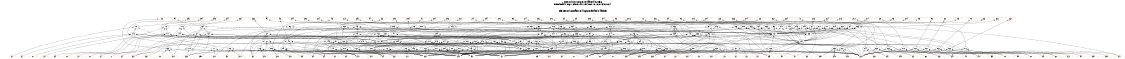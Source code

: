 # Network structure generated by ABC

digraph network {
size = "7.5,10";
center = true;
edge [dir = back];

{
  node [shape = plaintext];
  edge [style = invis];
  LevelTitle1 [label=""];
  LevelTitle2 [label=""];
  Level5 [label = ""];
  Level4 [label = ""];
  Level3 [label = ""];
  Level2 [label = ""];
  Level1 [label = ""];
  Level0 [label = ""];
  LevelTitle1 ->  LevelTitle2 ->  Level5 ->  Level4 ->  Level3 ->  Level2 ->  Level1 ->  Level0;
}

{
  rank = same;
  LevelTitle1;
  title1 [shape=plaintext,
          fontsize=20,
          fontname = "Times-Roman",
          label="Network structure visualized by ABC\nBenchmark \"top\". Time was Wed Oct 16 16:07:33 2024. "
         ];
}

{
  rank = same;
  LevelTitle2;
  title2 [shape=plaintext,
          fontsize=18,
          fontname = "Times-Roman",
          label="The network contains 134 logic nodes and 0 latches.\n"
         ];
}

{
  rank = same;
  Level5;
  Node86 [label = "pc3", shape = invtriangle, color = coral, fillcolor = coral];
  Node87 [label = "pd4", shape = invtriangle, color = coral, fillcolor = coral];
  Node88 [label = "pb3", shape = invtriangle, color = coral, fillcolor = coral];
  Node89 [label = "pe4", shape = invtriangle, color = coral, fillcolor = coral];
  Node90 [label = "pa3", shape = invtriangle, color = coral, fillcolor = coral];
  Node91 [label = "pf4", shape = invtriangle, color = coral, fillcolor = coral];
  Node92 [label = "pg4", shape = invtriangle, color = coral, fillcolor = coral];
  Node93 [label = "pg3", shape = invtriangle, color = coral, fillcolor = coral];
  Node94 [label = "pa4", shape = invtriangle, color = coral, fillcolor = coral];
  Node95 [label = "pf3", shape = invtriangle, color = coral, fillcolor = coral];
  Node96 [label = "pb4", shape = invtriangle, color = coral, fillcolor = coral];
  Node97 [label = "pe3", shape = invtriangle, color = coral, fillcolor = coral];
  Node98 [label = "pc4", shape = invtriangle, color = coral, fillcolor = coral];
  Node99 [label = "pd3", shape = invtriangle, color = coral, fillcolor = coral];
  Node100 [label = "pj2", shape = invtriangle, color = coral, fillcolor = coral];
  Node101 [label = "pk3", shape = invtriangle, color = coral, fillcolor = coral];
  Node102 [label = "pl4", shape = invtriangle, color = coral, fillcolor = coral];
  Node103 [label = "pj3", shape = invtriangle, color = coral, fillcolor = coral];
  Node104 [label = "pk2", shape = invtriangle, color = coral, fillcolor = coral];
  Node105 [label = "pm4", shape = invtriangle, color = coral, fillcolor = coral];
  Node106 [label = "pi3", shape = invtriangle, color = coral, fillcolor = coral];
  Node107 [label = "pn4", shape = invtriangle, color = coral, fillcolor = coral];
  Node108 [label = "ph3", shape = invtriangle, color = coral, fillcolor = coral];
  Node109 [label = "pi2", shape = invtriangle, color = coral, fillcolor = coral];
  Node110 [label = "po4", shape = invtriangle, color = coral, fillcolor = coral];
  Node111 [label = "ph4", shape = invtriangle, color = coral, fillcolor = coral];
  Node112 [label = "pn2", shape = invtriangle, color = coral, fillcolor = coral];
  Node113 [label = "po3", shape = invtriangle, color = coral, fillcolor = coral];
  Node114 [label = "pi4", shape = invtriangle, color = coral, fillcolor = coral];
  Node115 [label = "pn3", shape = invtriangle, color = coral, fillcolor = coral];
  Node116 [label = "po2", shape = invtriangle, color = coral, fillcolor = coral];
  Node117 [label = "pj4", shape = invtriangle, color = coral, fillcolor = coral];
  Node118 [label = "pl2", shape = invtriangle, color = coral, fillcolor = coral];
  Node119 [label = "pm3", shape = invtriangle, color = coral, fillcolor = coral];
  Node120 [label = "pk4", shape = invtriangle, color = coral, fillcolor = coral];
  Node121 [label = "pl3", shape = invtriangle, color = coral, fillcolor = coral];
  Node122 [label = "pm2", shape = invtriangle, color = coral, fillcolor = coral];
  Node123 [label = "pr2", shape = invtriangle, color = coral, fillcolor = coral];
  Node124 [label = "ps3", shape = invtriangle, color = coral, fillcolor = coral];
  Node125 [label = "pt4", shape = invtriangle, color = coral, fillcolor = coral];
  Node126 [label = "pr3", shape = invtriangle, color = coral, fillcolor = coral];
  Node127 [label = "ps2", shape = invtriangle, color = coral, fillcolor = coral];
  Node128 [label = "pu4", shape = invtriangle, color = coral, fillcolor = coral];
  Node129 [label = "pp2", shape = invtriangle, color = coral, fillcolor = coral];
  Node130 [label = "pq3", shape = invtriangle, color = coral, fillcolor = coral];
  Node131 [label = "pv4", shape = invtriangle, color = coral, fillcolor = coral];
  Node132 [label = "pp3", shape = invtriangle, color = coral, fillcolor = coral];
  Node133 [label = "pq2", shape = invtriangle, color = coral, fillcolor = coral];
  Node134 [label = "pp4", shape = invtriangle, color = coral, fillcolor = coral];
  Node135 [label = "pv2", shape = invtriangle, color = coral, fillcolor = coral];
  Node136 [label = "pw3", shape = invtriangle, color = coral, fillcolor = coral];
  Node137 [label = "pq4", shape = invtriangle, color = coral, fillcolor = coral];
  Node138 [label = "pv3", shape = invtriangle, color = coral, fillcolor = coral];
  Node139 [label = "pw2", shape = invtriangle, color = coral, fillcolor = coral];
  Node140 [label = "pr4", shape = invtriangle, color = coral, fillcolor = coral];
  Node141 [label = "pt2", shape = invtriangle, color = coral, fillcolor = coral];
  Node142 [label = "pu3", shape = invtriangle, color = coral, fillcolor = coral];
  Node143 [label = "ps4", shape = invtriangle, color = coral, fillcolor = coral];
  Node144 [label = "pt3", shape = invtriangle, color = coral, fillcolor = coral];
  Node145 [label = "pu2", shape = invtriangle, color = coral, fillcolor = coral];
  Node146 [label = "pz2", shape = invtriangle, color = coral, fillcolor = coral];
  Node147 [label = "pz3", shape = invtriangle, color = coral, fillcolor = coral];
  Node148 [label = "px2", shape = invtriangle, color = coral, fillcolor = coral];
  Node149 [label = "py3", shape = invtriangle, color = coral, fillcolor = coral];
  Node150 [label = "px3", shape = invtriangle, color = coral, fillcolor = coral];
  Node151 [label = "py2", shape = invtriangle, color = coral, fillcolor = coral];
}

{
  rank = same;
  Level4;
  Node154 [label = "154\n", shape = ellipse];
  Node172 [label = "172\n", shape = ellipse];
  Node176 [label = "176\n", shape = ellipse];
  Node178 [label = "178\n", shape = ellipse];
  Node184 [label = "184\n", shape = ellipse];
  Node192 [label = "192\n", shape = ellipse];
  Node193 [label = "193\n", shape = ellipse];
  Node202 [label = "202\n", shape = ellipse];
  Node205 [label = "205\n", shape = ellipse];
  Node208 [label = "208\n", shape = ellipse];
  Node218 [label = "218\n", shape = ellipse];
  Node220 [label = "220\n", shape = ellipse];
  Node223 [label = "223\n", shape = ellipse];
  Node230 [label = "230\n", shape = ellipse];
  Node233 [label = "233\n", shape = ellipse];
  Node234 [label = "234\n", shape = ellipse];
  Node236 [label = "236\n", shape = ellipse];
  Node238 [label = "238\n", shape = ellipse];
  Node241 [label = "241\n", shape = ellipse];
  Node243 [label = "243\n", shape = ellipse];
  Node245 [label = "245\n", shape = ellipse];
  Node246 [label = "246\n", shape = ellipse];
  Node249 [label = "249\n", shape = ellipse];
  Node251 [label = "251\n", shape = ellipse];
  Node253 [label = "253\n", shape = ellipse];
  Node254 [label = "254\n", shape = ellipse];
  Node255 [label = "255\n", shape = ellipse];
  Node258 [label = "258\n", shape = ellipse];
  Node264 [label = "264\n", shape = ellipse];
  Node265 [label = "265\n", shape = ellipse];
  Node271 [label = "271\n", shape = ellipse];
  Node273 [label = "273\n", shape = ellipse];
  Node277 [label = "277\n", shape = ellipse];
  Node278 [label = "278\n", shape = ellipse];
  Node279 [label = "279\n", shape = ellipse];
  Node282 [label = "282\n", shape = ellipse];
  Node284 [label = "284\n", shape = ellipse];
  Node285 [label = "285\n", shape = ellipse];
}

{
  rank = same;
  Level3;
  Node155 [label = "155\n", shape = ellipse];
  Node164 [label = "164\n", shape = ellipse];
  Node167 [label = "167\n", shape = ellipse];
  Node173 [label = "173\n", shape = ellipse];
  Node177 [label = "177\n", shape = ellipse];
  Node179 [label = "179\n", shape = ellipse];
  Node180 [label = "180\n", shape = ellipse];
  Node185 [label = "185\n", shape = ellipse];
  Node187 [label = "187\n", shape = ellipse];
  Node194 [label = "194\n", shape = ellipse];
  Node197 [label = "197\n", shape = ellipse];
  Node206 [label = "206\n", shape = ellipse];
  Node209 [label = "209\n", shape = ellipse];
  Node224 [label = "224\n", shape = ellipse];
  Node231 [label = "231\n", shape = ellipse];
  Node235 [label = "235\n", shape = ellipse];
  Node239 [label = "239\n", shape = ellipse];
  Node242 [label = "242\n", shape = ellipse];
  Node247 [label = "247\n", shape = ellipse];
  Node256 [label = "256\n", shape = ellipse];
  Node259 [label = "259\n", shape = ellipse];
  Node266 [label = "266\n", shape = ellipse];
  Node268 [label = "268\n", shape = ellipse];
  Node274 [label = "274\n", shape = ellipse];
}

{
  rank = same;
  Level2;
  Node156 [label = "156\n", shape = ellipse];
  Node160 [label = "160\n", shape = ellipse];
  Node161 [label = "161\n", shape = ellipse];
  Node165 [label = "165\n", shape = ellipse];
  Node168 [label = "168\n", shape = ellipse];
  Node174 [label = "174\n", shape = ellipse];
  Node181 [label = "181\n", shape = ellipse];
  Node186 [label = "186\n", shape = ellipse];
  Node189 [label = "189\n", shape = ellipse];
  Node190 [label = "190\n", shape = ellipse];
  Node195 [label = "195\n", shape = ellipse];
  Node198 [label = "198\n", shape = ellipse];
  Node210 [label = "210\n", shape = ellipse];
  Node214 [label = "214\n", shape = ellipse];
  Node215 [label = "215\n", shape = ellipse];
  Node221 [label = "221\n", shape = ellipse];
  Node225 [label = "225\n", shape = ellipse];
  Node226 [label = "226\n", shape = ellipse];
  Node227 [label = "227\n", shape = ellipse];
  Node229 [label = "229\n", shape = ellipse];
  Node240 [label = "240\n", shape = ellipse];
  Node248 [label = "248\n", shape = ellipse];
  Node260 [label = "260\n", shape = ellipse];
  Node261 [label = "261\n", shape = ellipse];
  Node262 [label = "262\n", shape = ellipse];
  Node267 [label = "267\n", shape = ellipse];
  Node269 [label = "269\n", shape = ellipse];
  Node275 [label = "275\n", shape = ellipse];
}

{
  rank = same;
  Level1;
  Node153 [label = "153\n", shape = ellipse];
  Node157 [label = "157\n", shape = ellipse];
  Node158 [label = "158\n", shape = ellipse];
  Node159 [label = "159\n", shape = ellipse];
  Node162 [label = "162\n", shape = ellipse];
  Node163 [label = "163\n", shape = ellipse];
  Node166 [label = "166\n", shape = ellipse];
  Node169 [label = "169\n", shape = ellipse];
  Node170 [label = "170\n", shape = ellipse];
  Node171 [label = "171\n", shape = ellipse];
  Node175 [label = "175\n", shape = ellipse];
  Node182 [label = "182\n", shape = ellipse];
  Node183 [label = "183\n", shape = ellipse];
  Node188 [label = "188\n", shape = ellipse];
  Node191 [label = "191\n", shape = ellipse];
  Node196 [label = "196\n", shape = ellipse];
  Node199 [label = "199\n", shape = ellipse];
  Node200 [label = "200\n", shape = ellipse];
  Node201 [label = "201\n", shape = ellipse];
  Node203 [label = "203\n", shape = ellipse];
  Node204 [label = "204\n", shape = ellipse];
  Node207 [label = "207\n", shape = ellipse];
  Node211 [label = "211\n", shape = ellipse];
  Node212 [label = "212\n", shape = ellipse];
  Node213 [label = "213\n", shape = ellipse];
  Node216 [label = "216\n", shape = ellipse];
  Node217 [label = "217\n", shape = ellipse];
  Node219 [label = "219\n", shape = ellipse];
  Node222 [label = "222\n", shape = ellipse];
  Node228 [label = "228\n", shape = ellipse];
  Node232 [label = "232\n", shape = ellipse];
  Node237 [label = "237\n", shape = ellipse];
  Node244 [label = "244\n", shape = ellipse];
  Node250 [label = "250\n", shape = ellipse];
  Node252 [label = "252\n", shape = ellipse];
  Node257 [label = "257\n", shape = ellipse];
  Node263 [label = "263\n", shape = ellipse];
  Node270 [label = "270\n", shape = ellipse];
  Node272 [label = "272\n", shape = ellipse];
  Node276 [label = "276\n", shape = ellipse];
  Node280 [label = "280\n", shape = ellipse];
  Node281 [label = "281\n", shape = ellipse];
  Node283 [label = "283\n", shape = ellipse];
  Node286 [label = "286\n", shape = ellipse];
}

{
  rank = same;
  Level0;
  Node1 [label = "pa1", shape = triangle, color = coral, fillcolor = coral];
  Node2 [label = "pb2", shape = triangle, color = coral, fillcolor = coral];
  Node3 [label = "pp", shape = triangle, color = coral, fillcolor = coral];
  Node4 [label = "pa0", shape = triangle, color = coral, fillcolor = coral];
  Node5 [label = "pc2", shape = triangle, color = coral, fillcolor = coral];
  Node6 [label = "pq", shape = triangle, color = coral, fillcolor = coral];
  Node7 [label = "pb0", shape = triangle, color = coral, fillcolor = coral];
  Node8 [label = "pc1", shape = triangle, color = coral, fillcolor = coral];
  Node9 [label = "pr", shape = triangle, color = coral, fillcolor = coral];
  Node10 [label = "pa2", shape = triangle, color = coral, fillcolor = coral];
  Node11 [label = "pb1", shape = triangle, color = coral, fillcolor = coral];
  Node12 [label = "pc0", shape = triangle, color = coral, fillcolor = coral];
  Node13 [label = "ps", shape = triangle, color = coral, fillcolor = coral];
  Node14 [label = "pd0", shape = triangle, color = coral, fillcolor = coral];
  Node15 [label = "pe1", shape = triangle, color = coral, fillcolor = coral];
  Node16 [label = "pf2", shape = triangle, color = coral, fillcolor = coral];
  Node17 [label = "pt", shape = triangle, color = coral, fillcolor = coral];
  Node18 [label = "pd1", shape = triangle, color = coral, fillcolor = coral];
  Node19 [label = "pe0", shape = triangle, color = coral, fillcolor = coral];
  Node20 [label = "pg2", shape = triangle, color = coral, fillcolor = coral];
  Node21 [label = "pu", shape = triangle, color = coral, fillcolor = coral];
  Node22 [label = "pd2", shape = triangle, color = coral, fillcolor = coral];
  Node23 [label = "pf0", shape = triangle, color = coral, fillcolor = coral];
  Node24 [label = "pg1", shape = triangle, color = coral, fillcolor = coral];
  Node25 [label = "pv", shape = triangle, color = coral, fillcolor = coral];
  Node26 [label = "pe2", shape = triangle, color = coral, fillcolor = coral];
  Node27 [label = "pf1", shape = triangle, color = coral, fillcolor = coral];
  Node28 [label = "pg0", shape = triangle, color = coral, fillcolor = coral];
  Node29 [label = "pw", shape = triangle, color = coral, fillcolor = coral];
  Node30 [label = "ph0", shape = triangle, color = coral, fillcolor = coral];
  Node31 [label = "pi1", shape = triangle, color = coral, fillcolor = coral];
  Node32 [label = "px", shape = triangle, color = coral, fillcolor = coral];
  Node33 [label = "ph1", shape = triangle, color = coral, fillcolor = coral];
  Node34 [label = "pi0", shape = triangle, color = coral, fillcolor = coral];
  Node35 [label = "py", shape = triangle, color = coral, fillcolor = coral];
  Node36 [label = "ph2", shape = triangle, color = coral, fillcolor = coral];
  Node37 [label = "pj0", shape = triangle, color = coral, fillcolor = coral];
  Node38 [label = "pk1", shape = triangle, color = coral, fillcolor = coral];
  Node39 [label = "pz", shape = triangle, color = coral, fillcolor = coral];
  Node40 [label = "pj1", shape = triangle, color = coral, fillcolor = coral];
  Node41 [label = "pk0", shape = triangle, color = coral, fillcolor = coral];
  Node42 [label = "pl0", shape = triangle, color = coral, fillcolor = coral];
  Node43 [label = "pm1", shape = triangle, color = coral, fillcolor = coral];
  Node44 [label = "pl1", shape = triangle, color = coral, fillcolor = coral];
  Node45 [label = "pm0", shape = triangle, color = coral, fillcolor = coral];
  Node46 [label = "pn0", shape = triangle, color = coral, fillcolor = coral];
  Node47 [label = "po1", shape = triangle, color = coral, fillcolor = coral];
  Node48 [label = "pn1", shape = triangle, color = coral, fillcolor = coral];
  Node49 [label = "po0", shape = triangle, color = coral, fillcolor = coral];
  Node50 [label = "pp0", shape = triangle, color = coral, fillcolor = coral];
  Node51 [label = "pq1", shape = triangle, color = coral, fillcolor = coral];
  Node52 [label = "pa", shape = triangle, color = coral, fillcolor = coral];
  Node53 [label = "pp1", shape = triangle, color = coral, fillcolor = coral];
  Node54 [label = "pq0", shape = triangle, color = coral, fillcolor = coral];
  Node55 [label = "pb", shape = triangle, color = coral, fillcolor = coral];
  Node56 [label = "pr0", shape = triangle, color = coral, fillcolor = coral];
  Node57 [label = "ps1", shape = triangle, color = coral, fillcolor = coral];
  Node58 [label = "pr1", shape = triangle, color = coral, fillcolor = coral];
  Node59 [label = "ps0", shape = triangle, color = coral, fillcolor = coral];
  Node60 [label = "pd", shape = triangle, color = coral, fillcolor = coral];
  Node61 [label = "pt0", shape = triangle, color = coral, fillcolor = coral];
  Node62 [label = "pu1", shape = triangle, color = coral, fillcolor = coral];
  Node63 [label = "pe", shape = triangle, color = coral, fillcolor = coral];
  Node64 [label = "pt1", shape = triangle, color = coral, fillcolor = coral];
  Node65 [label = "pu0", shape = triangle, color = coral, fillcolor = coral];
  Node66 [label = "pf", shape = triangle, color = coral, fillcolor = coral];
  Node67 [label = "pv0", shape = triangle, color = coral, fillcolor = coral];
  Node68 [label = "pw1", shape = triangle, color = coral, fillcolor = coral];
  Node69 [label = "pg", shape = triangle, color = coral, fillcolor = coral];
  Node70 [label = "pv1", shape = triangle, color = coral, fillcolor = coral];
  Node71 [label = "pw0", shape = triangle, color = coral, fillcolor = coral];
  Node72 [label = "ph", shape = triangle, color = coral, fillcolor = coral];
  Node73 [label = "px0", shape = triangle, color = coral, fillcolor = coral];
  Node74 [label = "py1", shape = triangle, color = coral, fillcolor = coral];
  Node75 [label = "pi", shape = triangle, color = coral, fillcolor = coral];
  Node76 [label = "px1", shape = triangle, color = coral, fillcolor = coral];
  Node77 [label = "py0", shape = triangle, color = coral, fillcolor = coral];
  Node78 [label = "pj", shape = triangle, color = coral, fillcolor = coral];
  Node79 [label = "pz0", shape = triangle, color = coral, fillcolor = coral];
  Node80 [label = "pk", shape = triangle, color = coral, fillcolor = coral];
  Node81 [label = "pz1", shape = triangle, color = coral, fillcolor = coral];
  Node82 [label = "pl", shape = triangle, color = coral, fillcolor = coral];
  Node83 [label = "pm", shape = triangle, color = coral, fillcolor = coral];
  Node84 [label = "pn", shape = triangle, color = coral, fillcolor = coral];
  Node85 [label = "po", shape = triangle, color = coral, fillcolor = coral];
}

title1 -> title2 [style = invis];
title2 -> Node86 [style = invis];
title2 -> Node87 [style = invis];
title2 -> Node88 [style = invis];
title2 -> Node89 [style = invis];
title2 -> Node90 [style = invis];
title2 -> Node91 [style = invis];
title2 -> Node92 [style = invis];
title2 -> Node93 [style = invis];
title2 -> Node94 [style = invis];
title2 -> Node95 [style = invis];
title2 -> Node96 [style = invis];
title2 -> Node97 [style = invis];
title2 -> Node98 [style = invis];
title2 -> Node99 [style = invis];
title2 -> Node100 [style = invis];
title2 -> Node101 [style = invis];
title2 -> Node102 [style = invis];
title2 -> Node103 [style = invis];
title2 -> Node104 [style = invis];
title2 -> Node105 [style = invis];
title2 -> Node106 [style = invis];
title2 -> Node107 [style = invis];
title2 -> Node108 [style = invis];
title2 -> Node109 [style = invis];
title2 -> Node110 [style = invis];
title2 -> Node111 [style = invis];
title2 -> Node112 [style = invis];
title2 -> Node113 [style = invis];
title2 -> Node114 [style = invis];
title2 -> Node115 [style = invis];
title2 -> Node116 [style = invis];
title2 -> Node117 [style = invis];
title2 -> Node118 [style = invis];
title2 -> Node119 [style = invis];
title2 -> Node120 [style = invis];
title2 -> Node121 [style = invis];
title2 -> Node122 [style = invis];
title2 -> Node123 [style = invis];
title2 -> Node124 [style = invis];
title2 -> Node125 [style = invis];
title2 -> Node126 [style = invis];
title2 -> Node127 [style = invis];
title2 -> Node128 [style = invis];
title2 -> Node129 [style = invis];
title2 -> Node130 [style = invis];
title2 -> Node131 [style = invis];
title2 -> Node132 [style = invis];
title2 -> Node133 [style = invis];
title2 -> Node134 [style = invis];
title2 -> Node135 [style = invis];
title2 -> Node136 [style = invis];
title2 -> Node137 [style = invis];
title2 -> Node138 [style = invis];
title2 -> Node139 [style = invis];
title2 -> Node140 [style = invis];
title2 -> Node141 [style = invis];
title2 -> Node142 [style = invis];
title2 -> Node143 [style = invis];
title2 -> Node144 [style = invis];
title2 -> Node145 [style = invis];
title2 -> Node146 [style = invis];
title2 -> Node147 [style = invis];
title2 -> Node148 [style = invis];
title2 -> Node149 [style = invis];
title2 -> Node150 [style = invis];
title2 -> Node151 [style = invis];
Node86 -> Node87 [style = invis];
Node87 -> Node88 [style = invis];
Node88 -> Node89 [style = invis];
Node89 -> Node90 [style = invis];
Node90 -> Node91 [style = invis];
Node91 -> Node92 [style = invis];
Node92 -> Node93 [style = invis];
Node93 -> Node94 [style = invis];
Node94 -> Node95 [style = invis];
Node95 -> Node96 [style = invis];
Node96 -> Node97 [style = invis];
Node97 -> Node98 [style = invis];
Node98 -> Node99 [style = invis];
Node99 -> Node100 [style = invis];
Node100 -> Node101 [style = invis];
Node101 -> Node102 [style = invis];
Node102 -> Node103 [style = invis];
Node103 -> Node104 [style = invis];
Node104 -> Node105 [style = invis];
Node105 -> Node106 [style = invis];
Node106 -> Node107 [style = invis];
Node107 -> Node108 [style = invis];
Node108 -> Node109 [style = invis];
Node109 -> Node110 [style = invis];
Node110 -> Node111 [style = invis];
Node111 -> Node112 [style = invis];
Node112 -> Node113 [style = invis];
Node113 -> Node114 [style = invis];
Node114 -> Node115 [style = invis];
Node115 -> Node116 [style = invis];
Node116 -> Node117 [style = invis];
Node117 -> Node118 [style = invis];
Node118 -> Node119 [style = invis];
Node119 -> Node120 [style = invis];
Node120 -> Node121 [style = invis];
Node121 -> Node122 [style = invis];
Node122 -> Node123 [style = invis];
Node123 -> Node124 [style = invis];
Node124 -> Node125 [style = invis];
Node125 -> Node126 [style = invis];
Node126 -> Node127 [style = invis];
Node127 -> Node128 [style = invis];
Node128 -> Node129 [style = invis];
Node129 -> Node130 [style = invis];
Node130 -> Node131 [style = invis];
Node131 -> Node132 [style = invis];
Node132 -> Node133 [style = invis];
Node133 -> Node134 [style = invis];
Node134 -> Node135 [style = invis];
Node135 -> Node136 [style = invis];
Node136 -> Node137 [style = invis];
Node137 -> Node138 [style = invis];
Node138 -> Node139 [style = invis];
Node139 -> Node140 [style = invis];
Node140 -> Node141 [style = invis];
Node141 -> Node142 [style = invis];
Node142 -> Node143 [style = invis];
Node143 -> Node144 [style = invis];
Node144 -> Node145 [style = invis];
Node145 -> Node146 [style = invis];
Node146 -> Node147 [style = invis];
Node147 -> Node148 [style = invis];
Node148 -> Node149 [style = invis];
Node149 -> Node150 [style = invis];
Node150 -> Node151 [style = invis];
Node86 -> Node153 [style = solid];
Node87 -> Node154 [style = solid];
Node88 -> Node171 [style = solid];
Node89 -> Node172 [style = solid];
Node90 -> Node175 [style = solid];
Node91 -> Node176 [style = solid];
Node92 -> Node178 [style = solid];
Node93 -> Node180 [style = solid];
Node94 -> Node184 [style = solid];
Node95 -> Node190 [style = solid];
Node96 -> Node192 [style = solid];
Node97 -> Node193 [style = solid];
Node98 -> Node202 [style = solid];
Node99 -> Node203 [style = solid];
Node100 -> Node204 [style = solid];
Node101 -> Node205 [style = solid];
Node102 -> Node206 [style = solid];
Node103 -> Node208 [style = solid];
Node104 -> Node194 [style = solid];
Node105 -> Node209 [style = solid];
Node106 -> Node218 [style = solid];
Node107 -> Node219 [style = solid];
Node108 -> Node220 [style = solid];
Node109 -> Node221 [style = solid];
Node110 -> Node223 [style = solid];
Node111 -> Node230 [style = solid];
Node112 -> Node232 [style = solid];
Node113 -> Node233 [style = solid];
Node114 -> Node234 [style = solid];
Node115 -> Node236 [style = solid];
Node116 -> Node237 [style = solid];
Node117 -> Node238 [style = solid];
Node118 -> Node240 [style = solid];
Node119 -> Node241 [style = solid];
Node120 -> Node242 [style = solid];
Node121 -> Node243 [style = solid];
Node122 -> Node222 [style = solid];
Node123 -> Node244 [style = solid];
Node124 -> Node245 [style = solid];
Node125 -> Node246 [style = solid];
Node126 -> Node249 [style = solid];
Node127 -> Node250 [style = solid];
Node128 -> Node251 [style = solid];
Node129 -> Node252 [style = solid];
Node130 -> Node253 [style = solid];
Node131 -> Node254 [style = solid];
Node132 -> Node255 [style = solid];
Node133 -> Node257 [style = solid];
Node134 -> Node258 [style = solid];
Node135 -> Node263 [style = solid];
Node136 -> Node264 [style = solid];
Node137 -> Node265 [style = solid];
Node138 -> Node271 [style = solid];
Node139 -> Node272 [style = solid];
Node140 -> Node273 [style = solid];
Node141 -> Node276 [style = solid];
Node142 -> Node277 [style = solid];
Node143 -> Node278 [style = solid];
Node144 -> Node279 [style = solid];
Node145 -> Node280 [style = solid];
Node146 -> Node281 [style = solid];
Node147 -> Node282 [style = solid];
Node148 -> Node283 [style = solid];
Node149 -> Node284 [style = solid];
Node150 -> Node285 [style = solid];
Node151 -> Node286 [style = solid];
Node153 -> Node46 [style = solid];
Node153 -> Node50 [style = solid];
Node153 -> Node65 [style = solid];
Node154 -> Node155 [style = solid];
Node154 -> Node164 [style = solid];
Node154 -> Node167 [style = solid];
Node155 -> Node156 [style = solid];
Node155 -> Node160 [style = solid];
Node155 -> Node161 [style = solid];
Node155 -> Node75 [style = solid];
Node156 -> Node157 [style = solid];
Node156 -> Node158 [style = solid];
Node156 -> Node159 [style = solid];
Node156 -> Node74 [style = solid];
Node157 -> Node26 [style = solid];
Node157 -> Node36 [style = solid];
Node158 -> Node2 [style = solid];
Node158 -> Node10 [style = solid];
Node159 -> Node5 [style = solid];
Node159 -> Node55 [style = solid];
Node160 -> Node157 [style = solid];
Node160 -> Node158 [style = solid];
Node160 -> Node159 [style = solid];
Node160 -> Node51 [style = solid];
Node161 -> Node162 [style = solid];
Node161 -> Node163 [style = solid];
Node161 -> Node11 [style = solid];
Node161 -> Node55 [style = solid];
Node162 -> Node10 [style = solid];
Node162 -> Node66 [style = solid];
Node163 -> Node2 [style = solid];
Node163 -> Node5 [style = solid];
Node164 -> Node165 [style = solid];
Node164 -> Node22 [style = solid];
Node164 -> Node53 [style = solid];
Node164 -> Node54 [style = solid];
Node165 -> Node157 [style = solid];
Node165 -> Node158 [style = solid];
Node165 -> Node159 [style = solid];
Node165 -> Node166 [style = solid];
Node166 -> Node16 [style = solid];
Node166 -> Node20 [style = solid];
Node166 -> Node26 [style = solid];
Node166 -> Node36 [style = solid];
Node167 -> Node165 [style = solid];
Node167 -> Node168 [style = solid];
Node167 -> Node170 [style = solid];
Node167 -> Node6 [style = solid];
Node168 -> Node162 [style = solid];
Node168 -> Node169 [style = solid];
Node168 -> Node11 [style = solid];
Node169 -> Node2 [style = solid];
Node169 -> Node5 [style = solid];
Node169 -> Node55 [style = solid];
Node170 -> Node22 [style = solid];
Node170 -> Node53 [style = solid];
Node170 -> Node54 [style = solid];
Node171 -> Node45 [style = solid];
Node171 -> Node50 [style = solid];
Node171 -> Node67 [style = solid];
Node172 -> Node173 [style = solid];
Node172 -> Node168 [style = solid];
Node172 -> Node9 [style = solid];
Node173 -> Node161 [style = solid];
Node173 -> Node174 [style = solid];
Node173 -> Node58 [style = solid];
Node173 -> Node78 [style = solid];
Node174 -> Node157 [style = solid];
Node174 -> Node158 [style = solid];
Node174 -> Node159 [style = solid];
Node175 -> Node42 [style = solid];
Node175 -> Node50 [style = solid];
Node175 -> Node71 [style = solid];
Node176 -> Node177 [style = solid];
Node176 -> Node168 [style = solid];
Node176 -> Node13 [style = solid];
Node177 -> Node161 [style = solid];
Node177 -> Node174 [style = solid];
Node177 -> Node57 [style = solid];
Node177 -> Node80 [style = solid];
Node178 -> Node179 [style = solid];
Node178 -> Node168 [style = solid];
Node178 -> Node17 [style = solid];
Node179 -> Node161 [style = solid];
Node179 -> Node174 [style = solid];
Node179 -> Node64 [style = solid];
Node179 -> Node82 [style = solid];
Node180 -> Node181 [style = solid];
Node180 -> Node183 [style = solid];
Node180 -> Node2 [style = solid];
Node180 -> Node10 [style = solid];
Node181 -> Node182 [style = solid];
Node181 -> Node59 [style = solid];
Node181 -> Node66 [style = solid];
Node181 -> Node69 [style = solid];
Node182 -> Node5 [style = solid];
Node182 -> Node55 [style = solid];
Node183 -> Node55 [style = solid];
Node183 -> Node59 [style = solid];
Node183 -> Node66 [style = solid];
Node183 -> Node69 [style = solid];
Node184 -> Node185 [style = solid];
Node184 -> Node187 [style = solid];
Node184 -> Node189 [style = solid];
Node184 -> Node44 [style = solid];
Node185 -> Node186 [style = solid];
Node185 -> Node56 [style = solid];
Node186 -> Node159 [style = solid];
Node186 -> Node2 [style = solid];
Node186 -> Node10 [style = solid];
Node186 -> Node66 [style = solid];
Node187 -> Node186 [style = solid];
Node187 -> Node188 [style = solid];
Node187 -> Node36 [style = solid];
Node187 -> Node56 [style = solid];
Node188 -> Node16 [style = solid];
Node188 -> Node26 [style = solid];
Node189 -> Node188 [style = solid];
Node189 -> Node20 [style = solid];
Node189 -> Node36 [style = solid];
Node190 -> Node191 [style = solid];
Node190 -> Node52 [style = solid];
Node190 -> Node55 [style = solid];
Node190 -> Node69 [style = solid];
Node191 -> Node5 [style = solid];
Node191 -> Node66 [style = solid];
Node192 -> Node185 [style = solid];
Node192 -> Node187 [style = solid];
Node192 -> Node189 [style = solid];
Node192 -> Node43 [style = solid];
Node193 -> Node194 [style = solid];
Node193 -> Node197 [style = solid];
Node193 -> Node157 [style = solid];
Node193 -> Node54 [style = solid];
Node194 -> Node195 [style = solid];
Node194 -> Node159 [style = solid];
Node194 -> Node196 [style = solid];
Node194 -> Node74 [style = solid];
Node195 -> Node158 [style = solid];
Node195 -> Node53 [style = solid];
Node196 -> Node2 [style = solid];
Node196 -> Node10 [style = solid];
Node197 -> Node198 [style = solid];
Node197 -> Node201 [style = solid];
Node197 -> Node5 [style = solid];
Node197 -> Node55 [style = solid];
Node198 -> Node199 [style = solid];
Node198 -> Node200 [style = solid];
Node198 -> Node10 [style = solid];
Node198 -> Node56 [style = solid];
Node199 -> Node36 [style = solid];
Node199 -> Node59 [style = solid];
Node199 -> Node76 [style = solid];
Node200 -> Node16 [style = solid];
Node200 -> Node20 [style = solid];
Node200 -> Node22 [style = solid];
Node200 -> Node26 [style = solid];
Node201 -> Node2 [style = solid];
Node201 -> Node66 [style = solid];
Node202 -> Node185 [style = solid];
Node202 -> Node187 [style = solid];
Node202 -> Node189 [style = solid];
Node202 -> Node48 [style = solid];
Node203 -> Node49 [style = solid];
Node203 -> Node50 [style = solid];
Node203 -> Node61 [style = solid];
Node204 -> Node2 [style = solid];
Node204 -> Node5 [style = solid];
Node204 -> Node10 [style = solid];
Node204 -> Node55 [style = solid];
Node205 -> Node187 [style = solid];
Node205 -> Node67 [style = solid];
Node206 -> Node186 [style = solid];
Node206 -> Node207 [style = solid];
Node206 -> Node16 [style = solid];
Node206 -> Node26 [style = solid];
Node207 -> Node20 [style = solid];
Node207 -> Node22 [style = solid];
Node207 -> Node36 [style = solid];
Node208 -> Node187 [style = solid];
Node208 -> Node65 [style = solid];
Node209 -> Node210 [style = solid];
Node209 -> Node214 [style = solid];
Node209 -> Node215 [style = solid];
Node209 -> Node166 [style = solid];
Node210 -> Node157 [style = solid];
Node210 -> Node211 [style = solid];
Node210 -> Node212 [style = solid];
Node210 -> Node213 [style = solid];
Node211 -> Node2 [style = solid];
Node211 -> Node5 [style = solid];
Node211 -> Node10 [style = solid];
Node211 -> Node22 [style = solid];
Node212 -> Node5 [style = solid];
Node212 -> Node10 [style = solid];
Node212 -> Node54 [style = solid];
Node212 -> Node74 [style = solid];
Node213 -> Node2 [style = solid];
Node213 -> Node5 [style = solid];
Node213 -> Node10 [style = solid];
Node213 -> Node81 [style = solid];
Node214 -> Node157 [style = solid];
Node214 -> Node2 [style = solid];
Node214 -> Node5 [style = solid];
Node214 -> Node10 [style = solid];
Node215 -> Node157 [style = solid];
Node215 -> Node216 [style = solid];
Node215 -> Node217 [style = solid];
Node216 -> Node5 [style = solid];
Node216 -> Node10 [style = solid];
Node216 -> Node54 [style = solid];
Node216 -> Node74 [style = solid];
Node217 -> Node2 [style = solid];
Node217 -> Node10 [style = solid];
Node217 -> Node52 [style = solid];
Node217 -> Node55 [style = solid];
Node218 -> Node187 [style = solid];
Node218 -> Node61 [style = solid];
Node219 -> Node52 [style = solid];
Node219 -> Node55 [style = solid];
Node219 -> Node60 [style = solid];
Node219 -> Node63 [style = solid];
Node220 -> Node187 [style = solid];
Node220 -> Node69 [style = solid];
Node221 -> Node222 [style = solid];
Node221 -> Node11 [style = solid];
Node221 -> Node50 [style = solid];
Node221 -> Node72 [style = solid];
Node222 -> Node2 [style = solid];
Node222 -> Node5 [style = solid];
Node222 -> Node10 [style = solid];
Node222 -> Node55 [style = solid];
Node223 -> Node224 [style = solid];
Node223 -> Node226 [style = solid];
Node223 -> Node227 [style = solid];
Node223 -> Node229 [style = solid];
Node224 -> Node225 [style = solid];
Node224 -> Node199 [style = solid];
Node224 -> Node200 [style = solid];
Node224 -> Node201 [style = solid];
Node225 -> Node159 [style = solid];
Node225 -> Node10 [style = solid];
Node225 -> Node56 [style = solid];
Node226 -> Node158 [style = solid];
Node226 -> Node182 [style = solid];
Node226 -> Node50 [style = solid];
Node226 -> Node56 [style = solid];
Node227 -> Node159 [style = solid];
Node227 -> Node201 [style = solid];
Node227 -> Node228 [style = solid];
Node228 -> Node10 [style = solid];
Node228 -> Node50 [style = solid];
Node228 -> Node56 [style = solid];
Node229 -> Node196 [style = solid];
Node229 -> Node5 [style = solid];
Node229 -> Node55 [style = solid];
Node229 -> Node66 [style = solid];
Node230 -> Node231 [style = solid];
Node230 -> Node168 [style = solid];
Node230 -> Node21 [style = solid];
Node231 -> Node161 [style = solid];
Node231 -> Node174 [style = solid];
Node231 -> Node62 [style = solid];
Node231 -> Node83 [style = solid];
Node232 -> Node35 [style = solid];
Node232 -> Node47 [style = solid];
Node232 -> Node50 [style = solid];
Node233 -> Node187 [style = solid];
Node233 -> Node79 [style = solid];
Node234 -> Node235 [style = solid];
Node234 -> Node168 [style = solid];
Node234 -> Node25 [style = solid];
Node235 -> Node161 [style = solid];
Node235 -> Node174 [style = solid];
Node235 -> Node70 [style = solid];
Node235 -> Node84 [style = solid];
Node236 -> Node187 [style = solid];
Node236 -> Node77 [style = solid];
Node237 -> Node39 [style = solid];
Node237 -> Node48 [style = solid];
Node237 -> Node50 [style = solid];
Node238 -> Node239 [style = solid];
Node238 -> Node168 [style = solid];
Node238 -> Node29 [style = solid];
Node239 -> Node161 [style = solid];
Node239 -> Node174 [style = solid];
Node239 -> Node68 [style = solid];
Node239 -> Node85 [style = solid];
Node240 -> Node169 [style = solid];
Node240 -> Node11 [style = solid];
Node241 -> Node187 [style = solid];
Node241 -> Node73 [style = solid];
Node242 -> Node161 [style = solid];
Node242 -> Node168 [style = solid];
Node242 -> Node3 [style = solid];
Node242 -> Node32 [style = solid];
Node243 -> Node187 [style = solid];
Node243 -> Node71 [style = solid];
Node244 -> Node12 [style = solid];
Node244 -> Node38 [style = solid];
Node244 -> Node50 [style = solid];
Node245 -> Node185 [style = solid];
Node245 -> Node187 [style = solid];
Node245 -> Node189 [style = solid];
Node245 -> Node18 [style = solid];
Node246 -> Node247 [style = solid];
Node246 -> Node16 [style = solid];
Node247 -> Node248 [style = solid];
Node247 -> Node159 [style = solid];
Node248 -> Node157 [style = solid];
Node248 -> Node2 [style = solid];
Node248 -> Node10 [style = solid];
Node248 -> Node66 [style = solid];
Node249 -> Node185 [style = solid];
Node249 -> Node187 [style = solid];
Node249 -> Node189 [style = solid];
Node249 -> Node8 [style = solid];
Node250 -> Node14 [style = solid];
Node250 -> Node40 [style = solid];
Node250 -> Node50 [style = solid];
Node251 -> Node247 [style = solid];
Node251 -> Node162 [style = solid];
Node251 -> Node169 [style = solid];
Node251 -> Node20 [style = solid];
Node252 -> Node4 [style = solid];
Node252 -> Node43 [style = solid];
Node252 -> Node50 [style = solid];
Node253 -> Node185 [style = solid];
Node253 -> Node187 [style = solid];
Node253 -> Node189 [style = solid];
Node253 -> Node11 [style = solid];
Node254 -> Node247 [style = solid];
Node254 -> Node36 [style = solid];
Node255 -> Node187 [style = solid];
Node255 -> Node256 [style = solid];
Node255 -> Node1 [style = solid];
Node256 -> Node189 [style = solid];
Node256 -> Node186 [style = solid];
Node256 -> Node56 [style = solid];
Node256 -> Node69 [style = solid];
Node257 -> Node7 [style = solid];
Node257 -> Node44 [style = solid];
Node257 -> Node50 [style = solid];
Node258 -> Node259 [style = solid];
Node258 -> Node260 [style = solid];
Node258 -> Node261 [style = solid];
Node258 -> Node262 [style = solid];
Node259 -> Node198 [style = solid];
Node259 -> Node191 [style = solid];
Node259 -> Node201 [style = solid];
Node259 -> Node55 [style = solid];
Node260 -> Node201 [style = solid];
Node260 -> Node10 [style = solid];
Node260 -> Node50 [style = solid];
Node260 -> Node55 [style = solid];
Node261 -> Node163 [style = solid];
Node261 -> Node10 [style = solid];
Node261 -> Node55 [style = solid];
Node262 -> Node182 [style = solid];
Node262 -> Node10 [style = solid];
Node262 -> Node50 [style = solid];
Node263 -> Node24 [style = solid];
Node263 -> Node28 [style = solid];
Node263 -> Node50 [style = solid];
Node264 -> Node185 [style = solid];
Node264 -> Node187 [style = solid];
Node264 -> Node189 [style = solid];
Node264 -> Node33 [style = solid];
Node265 -> Node259 [style = solid];
Node265 -> Node266 [style = solid];
Node265 -> Node268 [style = solid];
Node266 -> Node267 [style = solid];
Node266 -> Node163 [style = solid];
Node266 -> Node22 [style = solid];
Node266 -> Node55 [style = solid];
Node267 -> Node157 [style = solid];
Node267 -> Node158 [style = solid];
Node267 -> Node5 [style = solid];
Node268 -> Node267 [style = solid];
Node268 -> Node269 [style = solid];
Node268 -> Node166 [style = solid];
Node268 -> Node55 [style = solid];
Node269 -> Node166 [style = solid];
Node269 -> Node270 [style = solid];
Node269 -> Node22 [style = solid];
Node269 -> Node55 [style = solid];
Node270 -> Node2 [style = solid];
Node270 -> Node10 [style = solid];
Node270 -> Node26 [style = solid];
Node270 -> Node36 [style = solid];
Node271 -> Node185 [style = solid];
Node271 -> Node187 [style = solid];
Node271 -> Node189 [style = solid];
Node271 -> Node24 [style = solid];
Node272 -> Node1 [style = solid];
Node272 -> Node30 [style = solid];
Node272 -> Node50 [style = solid];
Node273 -> Node274 [style = solid];
Node273 -> Node248 [style = solid];
Node273 -> Node159 [style = solid];
Node273 -> Node22 [style = solid];
Node274 -> Node275 [style = solid];
Node274 -> Node166 [style = solid];
Node274 -> Node2 [style = solid];
Node274 -> Node10 [style = solid];
Node275 -> Node159 [style = solid];
Node275 -> Node22 [style = solid];
Node276 -> Node19 [style = solid];
Node276 -> Node31 [style = solid];
Node276 -> Node50 [style = solid];
Node277 -> Node185 [style = solid];
Node277 -> Node187 [style = solid];
Node277 -> Node189 [style = solid];
Node277 -> Node27 [style = solid];
Node278 -> Node197 [style = solid];
Node278 -> Node247 [style = solid];
Node278 -> Node26 [style = solid];
Node279 -> Node185 [style = solid];
Node279 -> Node187 [style = solid];
Node279 -> Node189 [style = solid];
Node279 -> Node15 [style = solid];
Node280 -> Node23 [style = solid];
Node280 -> Node33 [style = solid];
Node280 -> Node50 [style = solid];
Node281 -> Node41 [style = solid];
Node281 -> Node50 [style = solid];
Node281 -> Node73 [style = solid];
Node282 -> Node185 [style = solid];
Node282 -> Node187 [style = solid];
Node282 -> Node189 [style = solid];
Node282 -> Node38 [style = solid];
Node283 -> Node34 [style = solid];
Node283 -> Node50 [style = solid];
Node283 -> Node79 [style = solid];
Node284 -> Node185 [style = solid];
Node284 -> Node187 [style = solid];
Node284 -> Node189 [style = solid];
Node284 -> Node40 [style = solid];
Node285 -> Node185 [style = solid];
Node285 -> Node187 [style = solid];
Node285 -> Node189 [style = solid];
Node285 -> Node31 [style = solid];
Node286 -> Node37 [style = solid];
Node286 -> Node50 [style = solid];
Node286 -> Node77 [style = solid];
}

